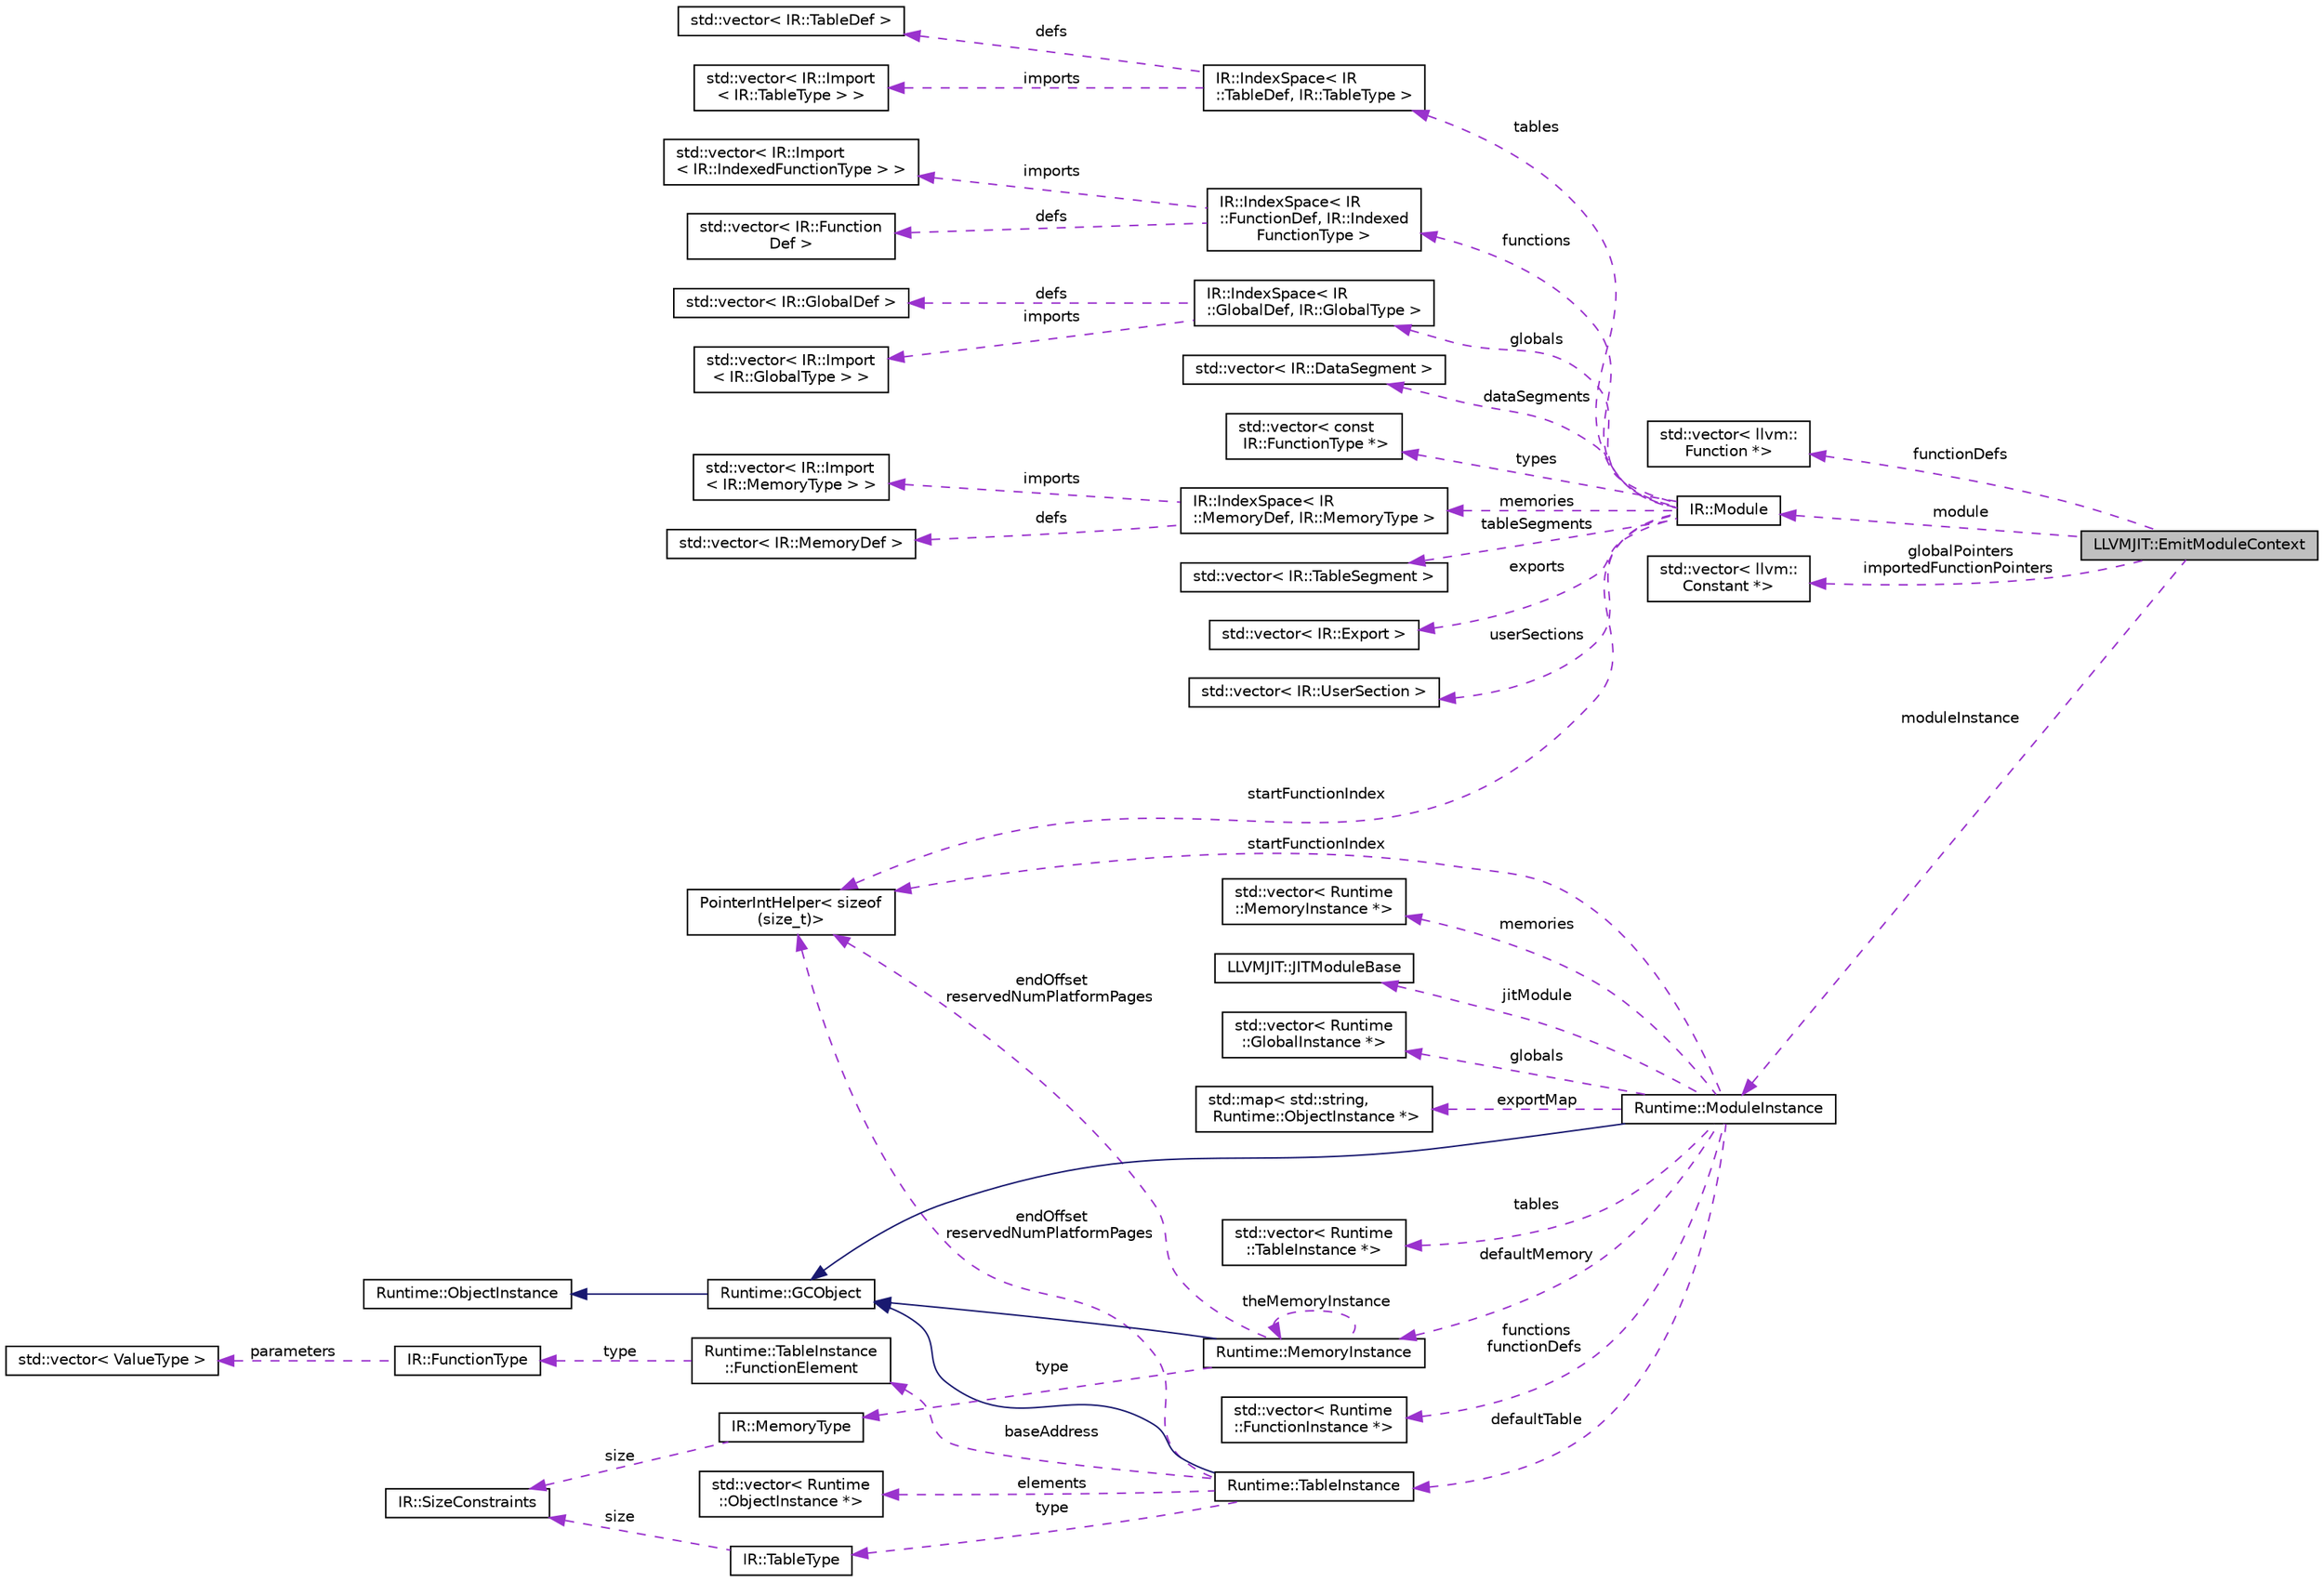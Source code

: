 digraph "LLVMJIT::EmitModuleContext"
{
  edge [fontname="Helvetica",fontsize="10",labelfontname="Helvetica",labelfontsize="10"];
  node [fontname="Helvetica",fontsize="10",shape=record];
  rankdir="LR";
  Node1 [label="LLVMJIT::EmitModuleContext",height=0.2,width=0.4,color="black", fillcolor="grey75", style="filled", fontcolor="black"];
  Node2 -> Node1 [dir="back",color="darkorchid3",fontsize="10",style="dashed",label=" functionDefs" ,fontname="Helvetica"];
  Node2 [label="std::vector\< llvm::\lFunction *\>",height=0.2,width=0.4,color="black", fillcolor="white", style="filled",URL="$classstd_1_1vector.html"];
  Node3 -> Node1 [dir="back",color="darkorchid3",fontsize="10",style="dashed",label=" module" ,fontname="Helvetica"];
  Node3 [label="IR::Module",height=0.2,width=0.4,color="black", fillcolor="white", style="filled",URL="$struct_i_r_1_1_module.html"];
  Node4 -> Node3 [dir="back",color="darkorchid3",fontsize="10",style="dashed",label=" tables" ,fontname="Helvetica"];
  Node4 [label="IR::IndexSpace\< IR\l::TableDef, IR::TableType \>",height=0.2,width=0.4,color="black", fillcolor="white", style="filled",URL="$struct_i_r_1_1_index_space.html"];
  Node5 -> Node4 [dir="back",color="darkorchid3",fontsize="10",style="dashed",label=" imports" ,fontname="Helvetica"];
  Node5 [label="std::vector\< IR::Import\l\< IR::TableType \> \>",height=0.2,width=0.4,color="black", fillcolor="white", style="filled",URL="$classstd_1_1vector.html"];
  Node6 -> Node4 [dir="back",color="darkorchid3",fontsize="10",style="dashed",label=" defs" ,fontname="Helvetica"];
  Node6 [label="std::vector\< IR::TableDef \>",height=0.2,width=0.4,color="black", fillcolor="white", style="filled",URL="$classstd_1_1vector.html"];
  Node7 -> Node3 [dir="back",color="darkorchid3",fontsize="10",style="dashed",label=" functions" ,fontname="Helvetica"];
  Node7 [label="IR::IndexSpace\< IR\l::FunctionDef, IR::Indexed\lFunctionType \>",height=0.2,width=0.4,color="black", fillcolor="white", style="filled",URL="$struct_i_r_1_1_index_space.html"];
  Node8 -> Node7 [dir="back",color="darkorchid3",fontsize="10",style="dashed",label=" defs" ,fontname="Helvetica"];
  Node8 [label="std::vector\< IR::Function\lDef \>",height=0.2,width=0.4,color="black", fillcolor="white", style="filled",URL="$classstd_1_1vector.html"];
  Node9 -> Node7 [dir="back",color="darkorchid3",fontsize="10",style="dashed",label=" imports" ,fontname="Helvetica"];
  Node9 [label="std::vector\< IR::Import\l\< IR::IndexedFunctionType \> \>",height=0.2,width=0.4,color="black", fillcolor="white", style="filled",URL="$classstd_1_1vector.html"];
  Node10 -> Node3 [dir="back",color="darkorchid3",fontsize="10",style="dashed",label=" globals" ,fontname="Helvetica"];
  Node10 [label="IR::IndexSpace\< IR\l::GlobalDef, IR::GlobalType \>",height=0.2,width=0.4,color="black", fillcolor="white", style="filled",URL="$struct_i_r_1_1_index_space.html"];
  Node11 -> Node10 [dir="back",color="darkorchid3",fontsize="10",style="dashed",label=" imports" ,fontname="Helvetica"];
  Node11 [label="std::vector\< IR::Import\l\< IR::GlobalType \> \>",height=0.2,width=0.4,color="black", fillcolor="white", style="filled",URL="$classstd_1_1vector.html"];
  Node12 -> Node10 [dir="back",color="darkorchid3",fontsize="10",style="dashed",label=" defs" ,fontname="Helvetica"];
  Node12 [label="std::vector\< IR::GlobalDef \>",height=0.2,width=0.4,color="black", fillcolor="white", style="filled",URL="$classstd_1_1vector.html"];
  Node13 -> Node3 [dir="back",color="darkorchid3",fontsize="10",style="dashed",label=" dataSegments" ,fontname="Helvetica"];
  Node13 [label="std::vector\< IR::DataSegment \>",height=0.2,width=0.4,color="black", fillcolor="white", style="filled",URL="$classstd_1_1vector.html"];
  Node14 -> Node3 [dir="back",color="darkorchid3",fontsize="10",style="dashed",label=" types" ,fontname="Helvetica"];
  Node14 [label="std::vector\< const\l IR::FunctionType *\>",height=0.2,width=0.4,color="black", fillcolor="white", style="filled",URL="$classstd_1_1vector.html"];
  Node15 -> Node3 [dir="back",color="darkorchid3",fontsize="10",style="dashed",label=" startFunctionIndex" ,fontname="Helvetica"];
  Node15 [label="PointerIntHelper\< sizeof\l(size_t)\>",height=0.2,width=0.4,color="black", fillcolor="white", style="filled",URL="$struct_pointer_int_helper.html"];
  Node16 -> Node3 [dir="back",color="darkorchid3",fontsize="10",style="dashed",label=" tableSegments" ,fontname="Helvetica"];
  Node16 [label="std::vector\< IR::TableSegment \>",height=0.2,width=0.4,color="black", fillcolor="white", style="filled",URL="$classstd_1_1vector.html"];
  Node17 -> Node3 [dir="back",color="darkorchid3",fontsize="10",style="dashed",label=" memories" ,fontname="Helvetica"];
  Node17 [label="IR::IndexSpace\< IR\l::MemoryDef, IR::MemoryType \>",height=0.2,width=0.4,color="black", fillcolor="white", style="filled",URL="$struct_i_r_1_1_index_space.html"];
  Node18 -> Node17 [dir="back",color="darkorchid3",fontsize="10",style="dashed",label=" defs" ,fontname="Helvetica"];
  Node18 [label="std::vector\< IR::MemoryDef \>",height=0.2,width=0.4,color="black", fillcolor="white", style="filled",URL="$classstd_1_1vector.html"];
  Node19 -> Node17 [dir="back",color="darkorchid3",fontsize="10",style="dashed",label=" imports" ,fontname="Helvetica"];
  Node19 [label="std::vector\< IR::Import\l\< IR::MemoryType \> \>",height=0.2,width=0.4,color="black", fillcolor="white", style="filled",URL="$classstd_1_1vector.html"];
  Node20 -> Node3 [dir="back",color="darkorchid3",fontsize="10",style="dashed",label=" exports" ,fontname="Helvetica"];
  Node20 [label="std::vector\< IR::Export \>",height=0.2,width=0.4,color="black", fillcolor="white", style="filled",URL="$classstd_1_1vector.html"];
  Node21 -> Node3 [dir="back",color="darkorchid3",fontsize="10",style="dashed",label=" userSections" ,fontname="Helvetica"];
  Node21 [label="std::vector\< IR::UserSection \>",height=0.2,width=0.4,color="black", fillcolor="white", style="filled",URL="$classstd_1_1vector.html"];
  Node22 -> Node1 [dir="back",color="darkorchid3",fontsize="10",style="dashed",label=" globalPointers\nimportedFunctionPointers" ,fontname="Helvetica"];
  Node22 [label="std::vector\< llvm::\lConstant *\>",height=0.2,width=0.4,color="black", fillcolor="white", style="filled",URL="$classstd_1_1vector.html"];
  Node23 -> Node1 [dir="back",color="darkorchid3",fontsize="10",style="dashed",label=" moduleInstance" ,fontname="Helvetica"];
  Node23 [label="Runtime::ModuleInstance",height=0.2,width=0.4,color="black", fillcolor="white", style="filled",URL="$struct_runtime_1_1_module_instance.html"];
  Node24 -> Node23 [dir="back",color="midnightblue",fontsize="10",style="solid",fontname="Helvetica"];
  Node24 [label="Runtime::GCObject",height=0.2,width=0.4,color="black", fillcolor="white", style="filled",URL="$struct_runtime_1_1_g_c_object.html"];
  Node25 -> Node24 [dir="back",color="midnightblue",fontsize="10",style="solid",fontname="Helvetica"];
  Node25 [label="Runtime::ObjectInstance",height=0.2,width=0.4,color="black", fillcolor="white", style="filled",URL="$struct_runtime_1_1_object_instance.html"];
  Node26 -> Node23 [dir="back",color="darkorchid3",fontsize="10",style="dashed",label=" jitModule" ,fontname="Helvetica"];
  Node26 [label="LLVMJIT::JITModuleBase",height=0.2,width=0.4,color="black", fillcolor="white", style="filled",URL="$struct_l_l_v_m_j_i_t_1_1_j_i_t_module_base.html"];
  Node27 -> Node23 [dir="back",color="darkorchid3",fontsize="10",style="dashed",label=" globals" ,fontname="Helvetica"];
  Node27 [label="std::vector\< Runtime\l::GlobalInstance *\>",height=0.2,width=0.4,color="black", fillcolor="white", style="filled",URL="$classstd_1_1vector.html"];
  Node28 -> Node23 [dir="back",color="darkorchid3",fontsize="10",style="dashed",label=" exportMap" ,fontname="Helvetica"];
  Node28 [label="std::map\< std::string,\l Runtime::ObjectInstance *\>",height=0.2,width=0.4,color="black", fillcolor="white", style="filled",URL="$classstd_1_1map.html"];
  Node29 -> Node23 [dir="back",color="darkorchid3",fontsize="10",style="dashed",label=" defaultMemory" ,fontname="Helvetica"];
  Node29 [label="Runtime::MemoryInstance",height=0.2,width=0.4,color="black", fillcolor="white", style="filled",URL="$struct_runtime_1_1_memory_instance.html"];
  Node24 -> Node29 [dir="back",color="midnightblue",fontsize="10",style="solid",fontname="Helvetica"];
  Node29 -> Node29 [dir="back",color="darkorchid3",fontsize="10",style="dashed",label=" theMemoryInstance" ,fontname="Helvetica"];
  Node15 -> Node29 [dir="back",color="darkorchid3",fontsize="10",style="dashed",label=" endOffset\nreservedNumPlatformPages" ,fontname="Helvetica"];
  Node30 -> Node29 [dir="back",color="darkorchid3",fontsize="10",style="dashed",label=" type" ,fontname="Helvetica"];
  Node30 [label="IR::MemoryType",height=0.2,width=0.4,color="black", fillcolor="white", style="filled",URL="$struct_i_r_1_1_memory_type.html"];
  Node31 -> Node30 [dir="back",color="darkorchid3",fontsize="10",style="dashed",label=" size" ,fontname="Helvetica"];
  Node31 [label="IR::SizeConstraints",height=0.2,width=0.4,color="black", fillcolor="white", style="filled",URL="$struct_i_r_1_1_size_constraints.html"];
  Node32 -> Node23 [dir="back",color="darkorchid3",fontsize="10",style="dashed",label=" tables" ,fontname="Helvetica"];
  Node32 [label="std::vector\< Runtime\l::TableInstance *\>",height=0.2,width=0.4,color="black", fillcolor="white", style="filled",URL="$classstd_1_1vector.html"];
  Node33 -> Node23 [dir="back",color="darkorchid3",fontsize="10",style="dashed",label=" functions\nfunctionDefs" ,fontname="Helvetica"];
  Node33 [label="std::vector\< Runtime\l::FunctionInstance *\>",height=0.2,width=0.4,color="black", fillcolor="white", style="filled",URL="$classstd_1_1vector.html"];
  Node34 -> Node23 [dir="back",color="darkorchid3",fontsize="10",style="dashed",label=" defaultTable" ,fontname="Helvetica"];
  Node34 [label="Runtime::TableInstance",height=0.2,width=0.4,color="black", fillcolor="white", style="filled",URL="$struct_runtime_1_1_table_instance.html"];
  Node24 -> Node34 [dir="back",color="midnightblue",fontsize="10",style="solid",fontname="Helvetica"];
  Node35 -> Node34 [dir="back",color="darkorchid3",fontsize="10",style="dashed",label=" elements" ,fontname="Helvetica"];
  Node35 [label="std::vector\< Runtime\l::ObjectInstance *\>",height=0.2,width=0.4,color="black", fillcolor="white", style="filled",URL="$classstd_1_1vector.html"];
  Node36 -> Node34 [dir="back",color="darkorchid3",fontsize="10",style="dashed",label=" baseAddress" ,fontname="Helvetica"];
  Node36 [label="Runtime::TableInstance\l::FunctionElement",height=0.2,width=0.4,color="black", fillcolor="white", style="filled",URL="$struct_runtime_1_1_table_instance_1_1_function_element.html"];
  Node37 -> Node36 [dir="back",color="darkorchid3",fontsize="10",style="dashed",label=" type" ,fontname="Helvetica"];
  Node37 [label="IR::FunctionType",height=0.2,width=0.4,color="black", fillcolor="white", style="filled",URL="$struct_i_r_1_1_function_type.html"];
  Node38 -> Node37 [dir="back",color="darkorchid3",fontsize="10",style="dashed",label=" parameters" ,fontname="Helvetica"];
  Node38 [label="std::vector\< ValueType \>",height=0.2,width=0.4,color="black", fillcolor="white", style="filled",URL="$classstd_1_1vector.html"];
  Node15 -> Node34 [dir="back",color="darkorchid3",fontsize="10",style="dashed",label=" endOffset\nreservedNumPlatformPages" ,fontname="Helvetica"];
  Node39 -> Node34 [dir="back",color="darkorchid3",fontsize="10",style="dashed",label=" type" ,fontname="Helvetica"];
  Node39 [label="IR::TableType",height=0.2,width=0.4,color="black", fillcolor="white", style="filled",URL="$struct_i_r_1_1_table_type.html"];
  Node31 -> Node39 [dir="back",color="darkorchid3",fontsize="10",style="dashed",label=" size" ,fontname="Helvetica"];
  Node15 -> Node23 [dir="back",color="darkorchid3",fontsize="10",style="dashed",label=" startFunctionIndex" ,fontname="Helvetica"];
  Node40 -> Node23 [dir="back",color="darkorchid3",fontsize="10",style="dashed",label=" memories" ,fontname="Helvetica"];
  Node40 [label="std::vector\< Runtime\l::MemoryInstance *\>",height=0.2,width=0.4,color="black", fillcolor="white", style="filled",URL="$classstd_1_1vector.html"];
}
